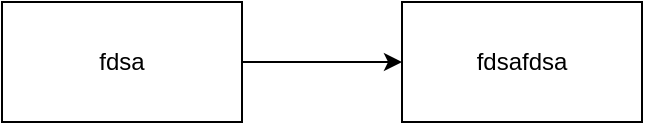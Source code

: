 <mxfile version="14.9.2" type="github">
  <diagram id="f6Cb9-nQAVSAN5W1VMzi" name="Page-1">
    <mxGraphModel dx="1554" dy="841" grid="1" gridSize="10" guides="1" tooltips="1" connect="1" arrows="1" fold="1" page="1" pageScale="1" pageWidth="827" pageHeight="1169" math="0" shadow="0">
      <root>
        <mxCell id="0" />
        <mxCell id="1" parent="0" />
        <mxCell id="E1LTU6uZUXUtG9sQqujp-3" value="" style="edgeStyle=orthogonalEdgeStyle;rounded=0;orthogonalLoop=1;jettySize=auto;html=1;" edge="1" parent="1" source="E1LTU6uZUXUtG9sQqujp-1" target="E1LTU6uZUXUtG9sQqujp-2">
          <mxGeometry relative="1" as="geometry" />
        </mxCell>
        <mxCell id="E1LTU6uZUXUtG9sQqujp-1" value="fdsa" style="rounded=0;whiteSpace=wrap;html=1;" vertex="1" parent="1">
          <mxGeometry x="170" y="200" width="120" height="60" as="geometry" />
        </mxCell>
        <mxCell id="E1LTU6uZUXUtG9sQqujp-2" value="fdsafdsa" style="whiteSpace=wrap;html=1;rounded=0;" vertex="1" parent="1">
          <mxGeometry x="370" y="200" width="120" height="60" as="geometry" />
        </mxCell>
      </root>
    </mxGraphModel>
  </diagram>
</mxfile>
